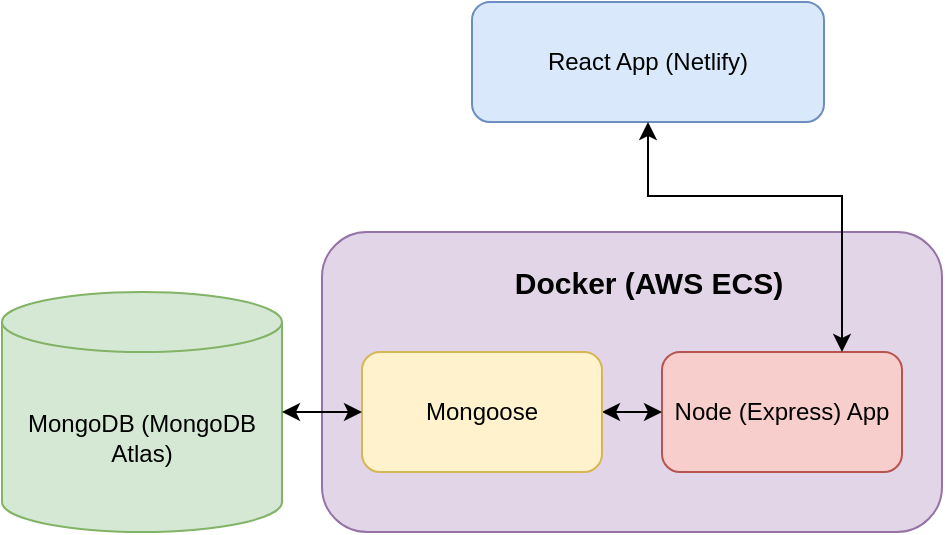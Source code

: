 <mxfile version="16.4.6" type="device"><diagram id="4gL8HQaYeXZ9ydatWwY1" name="Page-1"><mxGraphModel dx="1186" dy="702" grid="1" gridSize="10" guides="1" tooltips="1" connect="1" arrows="1" fold="1" page="1" pageScale="1" pageWidth="827" pageHeight="1169" math="0" shadow="0"><root><mxCell id="0"/><mxCell id="1" parent="0"/><mxCell id="F1Yz3wcZLBD4BJIyI1HD-4" value="" style="rounded=1;whiteSpace=wrap;html=1;align=center;fillColor=#e1d5e7;strokeColor=#9673a6;" parent="1" vertex="1"><mxGeometry x="190" y="188" width="310" height="150" as="geometry"/></mxCell><mxCell id="F1Yz3wcZLBD4BJIyI1HD-1" value="Node (Express) App" style="rounded=1;whiteSpace=wrap;html=1;fillColor=#f8cecc;strokeColor=#b85450;" parent="1" vertex="1"><mxGeometry x="360" y="248" width="120" height="60" as="geometry"/></mxCell><mxCell id="F1Yz3wcZLBD4BJIyI1HD-2" value="MongoDB (MongoDB Atlas)" style="shape=cylinder3;whiteSpace=wrap;html=1;boundedLbl=1;backgroundOutline=1;size=15;fillColor=#d5e8d4;strokeColor=#82b366;" parent="1" vertex="1"><mxGeometry x="30" y="218" width="140" height="120" as="geometry"/></mxCell><mxCell id="F1Yz3wcZLBD4BJIyI1HD-3" value="React App (Netlify)" style="rounded=1;whiteSpace=wrap;html=1;fillColor=#dae8fc;strokeColor=#6c8ebf;" parent="1" vertex="1"><mxGeometry x="265" y="73" width="176" height="60" as="geometry"/></mxCell><mxCell id="F1Yz3wcZLBD4BJIyI1HD-5" value="Docker (AWS ECS)" style="text;strokeColor=none;fillColor=none;html=1;fontSize=15;fontStyle=1;verticalAlign=middle;align=center;" parent="1" vertex="1"><mxGeometry x="300" y="188" width="106" height="50" as="geometry"/></mxCell><mxCell id="F1Yz3wcZLBD4BJIyI1HD-6" value="" style="endArrow=classic;startArrow=classic;html=1;rounded=0;fontSize=15;entryX=0;entryY=0.5;entryDx=0;entryDy=0;exitX=1;exitY=0.5;exitDx=0;exitDy=0;" parent="1" source="F1Yz3wcZLBD4BJIyI1HD-8" target="F1Yz3wcZLBD4BJIyI1HD-1" edge="1"><mxGeometry width="50" height="50" relative="1" as="geometry"><mxPoint x="280.0" y="341.0" as="sourcePoint"/><mxPoint x="324.72" y="341.6" as="targetPoint"/></mxGeometry></mxCell><mxCell id="F1Yz3wcZLBD4BJIyI1HD-7" value="" style="endArrow=classic;startArrow=classic;html=1;rounded=0;fontSize=15;exitX=0.5;exitY=1;exitDx=0;exitDy=0;entryX=0.75;entryY=0;entryDx=0;entryDy=0;" parent="1" source="F1Yz3wcZLBD4BJIyI1HD-3" target="F1Yz3wcZLBD4BJIyI1HD-1" edge="1"><mxGeometry width="50" height="50" relative="1" as="geometry"><mxPoint x="258.3" y="282" as="sourcePoint"/><mxPoint x="334" y="282.3" as="targetPoint"/><Array as="points"><mxPoint x="353" y="170"/><mxPoint x="450" y="170"/></Array></mxGeometry></mxCell><mxCell id="F1Yz3wcZLBD4BJIyI1HD-8" value="Mongoose" style="rounded=1;whiteSpace=wrap;html=1;fillColor=#fff2cc;strokeColor=#d6b656;" parent="1" vertex="1"><mxGeometry x="210" y="248" width="120" height="60" as="geometry"/></mxCell><mxCell id="F1Yz3wcZLBD4BJIyI1HD-12" value="" style="endArrow=classic;startArrow=classic;html=1;rounded=0;fontSize=15;entryX=0;entryY=0.5;entryDx=0;entryDy=0;" parent="1" source="F1Yz3wcZLBD4BJIyI1HD-2" target="F1Yz3wcZLBD4BJIyI1HD-8" edge="1"><mxGeometry width="50" height="50" relative="1" as="geometry"><mxPoint x="115" y="268.7" as="sourcePoint"/><mxPoint x="159.72" y="269.3" as="targetPoint"/></mxGeometry></mxCell></root></mxGraphModel></diagram></mxfile>
